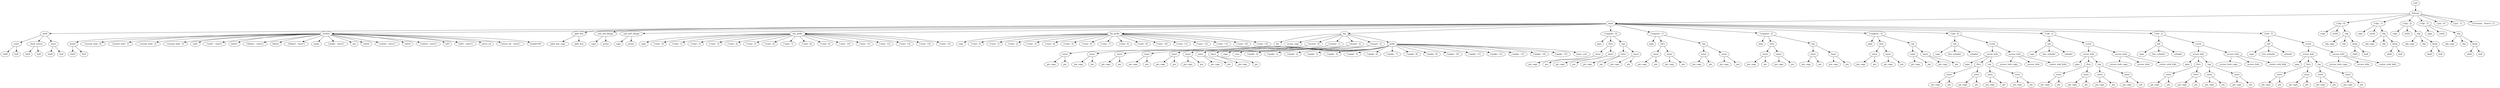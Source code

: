 digraph bottom {
    root_1121 [label="root"];
    bottom_1122 [label="bottom"];
    main_1123 [label="main"];
    shell_1124 [label="shell"];
    outer_1125 [label="outer"];
    shell_1126 [label="shell"];
    hull_1127 [label="hull"];
    shell_centre_1128 [label="shell_centre"];
    shell_1129 [label="shell"];
    hull_1130 [label="hull"];
    inner_1131 [label="inner"];
    shell_1132 [label="shell"];
    hull_1133 [label="hull"];
    outline_1134 [label="outline"];
    board_1135 [label="board"];
    shell_1136 [label="shell"];
    hull_1137 [label="hull"];
    mount_hole_1138 [label="\('mount_hole',\ 0\)"];
    mount_hole_1139 [label="\('mount_hole',\ 1\)"];
    mount_hole_1140 [label="\('mount_hole',\ 2\)"];
    mount_hole_1141 [label="\('mount_hole',\ 3\)"];
    usbC_1142 [label="usbC"];
    usbC_1143 [label="\('usbC',\ 'outer'\)"];
    hdmi1_1144 [label="hdmi1"];
    hdmi1_1145 [label="\('hdmi1',\ 'outer'\)"];
    hdmi2_1146 [label="hdmi2"];
    hdmi2_1147 [label="\('hdmi2',\ 'outer'\)"];
    audio_1148 [label="audio"];
    audio_1149 [label="\('audio',\ 'outer'\)"];
    cpu_1150 [label="cpu"];
    usbA2_1151 [label="usbA2"];
    usbA2_1152 [label="\('usbA2',\ 'outer'\)"];
    usbA3_1153 [label="usbA3"];
    usbA3_1154 [label="\('usbA3',\ 'outer'\)"];
    rj45_1155 [label="rj45"];
    rj45_1156 [label="\('rj45',\ 'outer'\)"];
    micro_sd_1157 [label="micro_sd"];
    micro_sd_1158 [label="\('micro_sd',\ 'outer'\)"];
    header100_1159 [label="header100"];
    split_box_1160 [label="split_box"];
    split_box_cage_1161 [label="split_box_cage"];
    split_box_1162 [label="split_box"];
    usb_usb_flange_1163 [label="usb_usb_flange"];
    cage_1164 [label="cage"];
    prism_1165 [label="prism"];
    usb_rj45_flange_1166 [label="usb_rj45_flange"];
    cage_1167 [label="cage"];
    prism_1168 [label="prism"];
    rhs_grille_1169 [label="rhs_grille"];
    cage_1170 [label="cage"];
    vane_1171 [label="\('vane',\ 0\)"];
    vane_1172 [label="\('vane',\ 1\)"];
    vane_1173 [label="\('vane',\ 2\)"];
    vane_1174 [label="\('vane',\ 3\)"];
    vane_1175 [label="\('vane',\ 4\)"];
    vane_1176 [label="\('vane',\ 5\)"];
    vane_1177 [label="\('vane',\ 6\)"];
    vane_1178 [label="\('vane',\ 7\)"];
    vane_1179 [label="\('vane',\ 8\)"];
    vane_1180 [label="\('vane',\ 9\)"];
    vane_1181 [label="\('vane',\ 10\)"];
    vane_1182 [label="\('vane',\ 11\)"];
    vane_1183 [label="\('vane',\ 12\)"];
    vane_1184 [label="\('vane',\ 13\)"];
    vane_1185 [label="\('vane',\ 14\)"];
    vane_1186 [label="\('vane',\ 15\)"];
    lhs_grille_1187 [label="lhs_grille"];
    cage_1188 [label="cage"];
    vane_1189 [label="\('vane',\ 0\)"];
    vane_1190 [label="\('vane',\ 1\)"];
    vane_1191 [label="\('vane',\ 2\)"];
    vane_1192 [label="\('vane',\ 3\)"];
    vane_1193 [label="\('vane',\ 4\)"];
    vane_1194 [label="\('vane',\ 5\)"];
    vane_1195 [label="\('vane',\ 6\)"];
    vane_1196 [label="\('vane',\ 7\)"];
    vane_1197 [label="\('vane',\ 8\)"];
    vane_1198 [label="\('vane',\ 9\)"];
    vane_1199 [label="\('vane',\ 10\)"];
    vane_1200 [label="\('vane',\ 11\)"];
    vane_1201 [label="\('vane',\ 12\)"];
    vane_1202 [label="\('vane',\ 13\)"];
    vane_1203 [label="\('vane',\ 14\)"];
    vane_1204 [label="\('vane',\ 15\)"];
    fan_1205 [label="fan"];
    fan_1206 [label="fan"];
    screw_cage_1207 [label="screw_cage"];
    mount_1208 [label="\('mount',\ 0\)"];
    outer_1209 [label="outer"];
    pie_cage_1210 [label="pie_cage"];
    pie_1211 [label="pie"];
    inner_1212 [label="inner"];
    pie_cage_1213 [label="pie_cage"];
    pie_1214 [label="pie"];
    mount_1215 [label="\('mount',\ 1\)"];
    outer_1216 [label="outer"];
    pie_cage_1217 [label="pie_cage"];
    pie_1218 [label="pie"];
    inner_1219 [label="inner"];
    pie_cage_1220 [label="pie_cage"];
    pie_1221 [label="pie"];
    mount_1222 [label="\('mount',\ 2\)"];
    outer_1223 [label="outer"];
    pie_cage_1224 [label="pie_cage"];
    pie_1225 [label="pie"];
    inner_1226 [label="inner"];
    pie_cage_1227 [label="pie_cage"];
    pie_1228 [label="pie"];
    mount_1229 [label="\('mount',\ 3\)"];
    outer_1230 [label="outer"];
    pie_cage_1231 [label="pie_cage"];
    pie_1232 [label="pie"];
    inner_1233 [label="inner"];
    pie_cage_1234 [label="pie_cage"];
    pie_1235 [label="pie"];
    grille_1236 [label="grille"];
    cage_1237 [label="cage"];
    core_1238 [label="core"];
    spoke_1239 [label="\('spoke',\ 0\)"];
    spoke_1240 [label="\('spoke',\ 1\)"];
    spoke_1241 [label="\('spoke',\ 2\)"];
    spoke_1242 [label="\('spoke',\ 3\)"];
    spoke_1243 [label="\('spoke',\ 4\)"];
    spoke_1244 [label="\('spoke',\ 5\)"];
    spoke_1245 [label="\('spoke',\ 6\)"];
    spoke_1246 [label="\('spoke',\ 7\)"];
    spoke_1247 [label="\('spoke',\ 8\)"];
    spoke_1248 [label="\('spoke',\ 9\)"];
    spoke_1249 [label="\('spoke',\ 10\)"];
    spoke_1250 [label="\('spoke',\ 11\)"];
    spoke_1251 [label="\('spoke',\ 12\)"];
    spoke_1252 [label="\('spoke',\ 13\)"];
    spoke_1253 [label="\('spoke',\ 14\)"];
    spoke_1254 [label="\('spoke',\ 15\)"];
    inner_core_1255 [label="inner_core"];
    support_1256 [label="\('support',\ 0\)"];
    pipe_1257 [label="pipe"];
    thru_1258 [label="thru"];
    outer_1259 [label="outer"];
    pie_cage_1260 [label="pie_cage"];
    pie_1261 [label="pie"];
    inner_1262 [label="inner"];
    pie_cage_1263 [label="pie_cage"];
    pie_1264 [label="pie"];
    tap_1265 [label="tap"];
    outer_1266 [label="outer"];
    pie_cage_1267 [label="pie_cage"];
    pie_1268 [label="pie"];
    inner_1269 [label="inner"];
    pie_cage_1270 [label="pie_cage"];
    pie_1271 [label="pie"];
    support_1272 [label="\('support',\ 1\)"];
    pipe_1273 [label="pipe"];
    thru_1274 [label="thru"];
    outer_1275 [label="outer"];
    pie_cage_1276 [label="pie_cage"];
    pie_1277 [label="pie"];
    inner_1278 [label="inner"];
    pie_cage_1279 [label="pie_cage"];
    pie_1280 [label="pie"];
    tap_1281 [label="tap"];
    outer_1282 [label="outer"];
    pie_cage_1283 [label="pie_cage"];
    pie_1284 [label="pie"];
    inner_1285 [label="inner"];
    pie_cage_1286 [label="pie_cage"];
    pie_1287 [label="pie"];
    support_1288 [label="\('support',\ 2\)"];
    pipe_1289 [label="pipe"];
    thru_1290 [label="thru"];
    outer_1291 [label="outer"];
    pie_cage_1292 [label="pie_cage"];
    pie_1293 [label="pie"];
    inner_1294 [label="inner"];
    pie_cage_1295 [label="pie_cage"];
    pie_1296 [label="pie"];
    tap_1297 [label="tap"];
    outer_1298 [label="outer"];
    pie_cage_1299 [label="pie_cage"];
    pie_1300 [label="pie"];
    inner_1301 [label="inner"];
    pie_cage_1302 [label="pie_cage"];
    pie_1303 [label="pie"];
    support_1304 [label="\('support',\ 3\)"];
    pipe_1305 [label="pipe"];
    thru_1306 [label="thru"];
    outer_1307 [label="outer"];
    pie_cage_1308 [label="pie_cage"];
    pie_1309 [label="pie"];
    inner_1310 [label="inner"];
    pie_cage_1311 [label="pie_cage"];
    pie_1312 [label="pie"];
    tap_1313 [label="tap"];
    outer_1314 [label="outer"];
    pie_cage_1315 [label="pie_cage"];
    pie_1316 [label="pie"];
    inner_1317 [label="inner"];
    pie_cage_1318 [label="pie_cage"];
    pie_1319 [label="pie"];
    tab_1320 [label="\('tab',\ 0\)"];
    tab_1321 [label="tab"];
    cage_1322 [label="cage"];
    box_cylinder_1323 [label="box_cylinder"];
    cylinder_1324 [label="cylinder"];
    screw_1325 [label="screw"];
    screw_hole_1326 [label="screw_hole"];
    pipe_1327 [label="pipe"];
    thru_1328 [label="thru"];
    outer_1329 [label="outer"];
    pie_cage_1330 [label="pie_cage"];
    pie_1331 [label="pie"];
    inner_1332 [label="inner"];
    pie_cage_1333 [label="pie_cage"];
    pie_1334 [label="pie"];
    tap_1335 [label="tap"];
    outer_1336 [label="outer"];
    pie_cage_1337 [label="pie_cage"];
    pie_1338 [label="pie"];
    inner_1339 [label="inner"];
    pie_cage_1340 [label="pie_cage"];
    pie_1341 [label="pie"];
    access_hole_1342 [label="access_hole"];
    access_hole_cage_1343 [label="access_hole_cage"];
    access_hole_1344 [label="access_hole"];
    couter_sink_hole_1345 [label="couter_sink_hole"];
    tab_1346 [label="\('tab',\ 1\)"];
    tab_1347 [label="tab"];
    cage_1348 [label="cage"];
    box_cylinder_1349 [label="box_cylinder"];
    cylinder_1350 [label="cylinder"];
    screw_1351 [label="screw"];
    screw_hole_1352 [label="screw_hole"];
    pipe_1353 [label="pipe"];
    thru_1354 [label="thru"];
    outer_1355 [label="outer"];
    pie_cage_1356 [label="pie_cage"];
    pie_1357 [label="pie"];
    inner_1358 [label="inner"];
    pie_cage_1359 [label="pie_cage"];
    pie_1360 [label="pie"];
    tap_1361 [label="tap"];
    outer_1362 [label="outer"];
    pie_cage_1363 [label="pie_cage"];
    pie_1364 [label="pie"];
    inner_1365 [label="inner"];
    pie_cage_1366 [label="pie_cage"];
    pie_1367 [label="pie"];
    access_hole_1368 [label="access_hole"];
    access_hole_cage_1369 [label="access_hole_cage"];
    access_hole_1370 [label="access_hole"];
    couter_sink_hole_1371 [label="couter_sink_hole"];
    tab_1372 [label="\('tab',\ 2\)"];
    tab_1373 [label="tab"];
    cage_1374 [label="cage"];
    box_cylinder_1375 [label="box_cylinder"];
    cylinder_1376 [label="cylinder"];
    screw_1377 [label="screw"];
    screw_hole_1378 [label="screw_hole"];
    pipe_1379 [label="pipe"];
    thru_1380 [label="thru"];
    outer_1381 [label="outer"];
    pie_cage_1382 [label="pie_cage"];
    pie_1383 [label="pie"];
    inner_1384 [label="inner"];
    pie_cage_1385 [label="pie_cage"];
    pie_1386 [label="pie"];
    tap_1387 [label="tap"];
    outer_1388 [label="outer"];
    pie_cage_1389 [label="pie_cage"];
    pie_1390 [label="pie"];
    inner_1391 [label="inner"];
    pie_cage_1392 [label="pie_cage"];
    pie_1393 [label="pie"];
    access_hole_1394 [label="access_hole"];
    access_hole_cage_1395 [label="access_hole_cage"];
    access_hole_1396 [label="access_hole"];
    couter_sink_hole_1397 [label="couter_sink_hole"];
    tab_1398 [label="\('tab',\ 3\)"];
    tab_1399 [label="tab"];
    cage_1400 [label="cage"];
    box_cylinder_1401 [label="box_cylinder"];
    cylinder_1402 [label="cylinder"];
    screw_1403 [label="screw"];
    screw_hole_1404 [label="screw_hole"];
    pipe_1405 [label="pipe"];
    thru_1406 [label="thru"];
    outer_1407 [label="outer"];
    pie_cage_1408 [label="pie_cage"];
    pie_1409 [label="pie"];
    inner_1410 [label="inner"];
    pie_cage_1411 [label="pie_cage"];
    pie_1412 [label="pie"];
    tap_1413 [label="tap"];
    outer_1414 [label="outer"];
    pie_cage_1415 [label="pie_cage"];
    pie_1416 [label="pie"];
    inner_1417 [label="inner"];
    pie_cage_1418 [label="pie_cage"];
    pie_1419 [label="pie"];
    access_hole_1420 [label="access_hole"];
    access_hole_cage_1421 [label="access_hole_cage"];
    access_hole_1422 [label="access_hole"];
    couter_sink_hole_1423 [label="couter_sink_hole"];
    clip_1424 [label="\('clip',\ 0\)"];
    cage_1425 [label="cage"];
    tooth_1426 [label="tooth"];
    clip_1427 [label="clip"];
    clip_cage_1428 [label="clip_cage"];
    clip_1429 [label="clip"];
    keep_1430 [label="keep"];
    shell_1431 [label="shell"];
    hull_1432 [label="hull"];
    clip_1433 [label="\('clip',\ 1\)"];
    cage_1434 [label="cage"];
    tooth_1435 [label="tooth"];
    clip_1436 [label="clip"];
    clip_cage_1437 [label="clip_cage"];
    clip_1438 [label="clip"];
    keep_1439 [label="keep"];
    shell_1440 [label="shell"];
    hull_1441 [label="hull"];
    clip_1442 [label="\('clip',\ 2\)"];
    cage_1443 [label="cage"];
    tooth_1444 [label="tooth"];
    clip_1445 [label="clip"];
    clip_cage_1446 [label="clip_cage"];
    clip_1447 [label="clip"];
    keep_1448 [label="keep"];
    shell_1449 [label="shell"];
    hull_1450 [label="hull"];
    clip_1451 [label="\('clip',\ 3\)"];
    cage_1452 [label="cage"];
    tooth_1453 [label="tooth"];
    clip_1454 [label="clip"];
    clip_cage_1455 [label="clip_cage"];
    clip_1456 [label="clip"];
    keep_1457 [label="keep"];
    shell_1458 [label="shell"];
    hull_1459 [label="hull"];
    pry_1460 [label="\('pry',\ 0\)"];
    pry_1461 [label="\('pry',\ 1\)"];
    1462 [label="\(\('version',\ 'lower'\),\ 1\)"];
    root_1121 -> bottom_1122;
    bottom_1122 -> main_1123;
    main_1123 -> shell_1124;
    shell_1124 -> outer_1125;
    outer_1125 -> shell_1126;
    outer_1125 -> hull_1127;
    shell_1124 -> shell_centre_1128;
    shell_centre_1128 -> shell_1129;
    shell_centre_1128 -> hull_1130;
    shell_1124 -> inner_1131;
    inner_1131 -> shell_1132;
    inner_1131 -> hull_1133;
    main_1123 -> outline_1134;
    outline_1134 -> board_1135;
    board_1135 -> shell_1136;
    board_1135 -> hull_1137;
    outline_1134 -> mount_hole_1138;
    outline_1134 -> mount_hole_1139;
    outline_1134 -> mount_hole_1140;
    outline_1134 -> mount_hole_1141;
    outline_1134 -> usbC_1142;
    outline_1134 -> usbC_1143;
    outline_1134 -> hdmi1_1144;
    outline_1134 -> hdmi1_1145;
    outline_1134 -> hdmi2_1146;
    outline_1134 -> hdmi2_1147;
    outline_1134 -> audio_1148;
    outline_1134 -> audio_1149;
    outline_1134 -> cpu_1150;
    outline_1134 -> usbA2_1151;
    outline_1134 -> usbA2_1152;
    outline_1134 -> usbA3_1153;
    outline_1134 -> usbA3_1154;
    outline_1134 -> rj45_1155;
    outline_1134 -> rj45_1156;
    outline_1134 -> micro_sd_1157;
    outline_1134 -> micro_sd_1158;
    outline_1134 -> header100_1159;
    main_1123 -> split_box_1160;
    split_box_1160 -> split_box_cage_1161;
    split_box_1160 -> split_box_1162;
    main_1123 -> usb_usb_flange_1163;
    usb_usb_flange_1163 -> cage_1164;
    usb_usb_flange_1163 -> prism_1165;
    main_1123 -> usb_rj45_flange_1166;
    usb_rj45_flange_1166 -> cage_1167;
    usb_rj45_flange_1166 -> prism_1168;
    main_1123 -> rhs_grille_1169;
    rhs_grille_1169 -> cage_1170;
    rhs_grille_1169 -> vane_1171;
    rhs_grille_1169 -> vane_1172;
    rhs_grille_1169 -> vane_1173;
    rhs_grille_1169 -> vane_1174;
    rhs_grille_1169 -> vane_1175;
    rhs_grille_1169 -> vane_1176;
    rhs_grille_1169 -> vane_1177;
    rhs_grille_1169 -> vane_1178;
    rhs_grille_1169 -> vane_1179;
    rhs_grille_1169 -> vane_1180;
    rhs_grille_1169 -> vane_1181;
    rhs_grille_1169 -> vane_1182;
    rhs_grille_1169 -> vane_1183;
    rhs_grille_1169 -> vane_1184;
    rhs_grille_1169 -> vane_1185;
    rhs_grille_1169 -> vane_1186;
    main_1123 -> lhs_grille_1187;
    lhs_grille_1187 -> cage_1188;
    lhs_grille_1187 -> vane_1189;
    lhs_grille_1187 -> vane_1190;
    lhs_grille_1187 -> vane_1191;
    lhs_grille_1187 -> vane_1192;
    lhs_grille_1187 -> vane_1193;
    lhs_grille_1187 -> vane_1194;
    lhs_grille_1187 -> vane_1195;
    lhs_grille_1187 -> vane_1196;
    lhs_grille_1187 -> vane_1197;
    lhs_grille_1187 -> vane_1198;
    lhs_grille_1187 -> vane_1199;
    lhs_grille_1187 -> vane_1200;
    lhs_grille_1187 -> vane_1201;
    lhs_grille_1187 -> vane_1202;
    lhs_grille_1187 -> vane_1203;
    lhs_grille_1187 -> vane_1204;
    main_1123 -> fan_1205;
    fan_1205 -> fan_1206;
    fan_1205 -> screw_cage_1207;
    fan_1205 -> mount_1208;
    mount_1208 -> outer_1209;
    outer_1209 -> pie_cage_1210;
    outer_1209 -> pie_1211;
    mount_1208 -> inner_1212;
    inner_1212 -> pie_cage_1213;
    inner_1212 -> pie_1214;
    fan_1205 -> mount_1215;
    mount_1215 -> outer_1216;
    outer_1216 -> pie_cage_1217;
    outer_1216 -> pie_1218;
    mount_1215 -> inner_1219;
    inner_1219 -> pie_cage_1220;
    inner_1219 -> pie_1221;
    fan_1205 -> mount_1222;
    mount_1222 -> outer_1223;
    outer_1223 -> pie_cage_1224;
    outer_1223 -> pie_1225;
    mount_1222 -> inner_1226;
    inner_1226 -> pie_cage_1227;
    inner_1226 -> pie_1228;
    fan_1205 -> mount_1229;
    mount_1229 -> outer_1230;
    outer_1230 -> pie_cage_1231;
    outer_1230 -> pie_1232;
    mount_1229 -> inner_1233;
    inner_1233 -> pie_cage_1234;
    inner_1233 -> pie_1235;
    fan_1205 -> grille_1236;
    grille_1236 -> cage_1237;
    grille_1236 -> core_1238;
    grille_1236 -> spoke_1239;
    grille_1236 -> spoke_1240;
    grille_1236 -> spoke_1241;
    grille_1236 -> spoke_1242;
    grille_1236 -> spoke_1243;
    grille_1236 -> spoke_1244;
    grille_1236 -> spoke_1245;
    grille_1236 -> spoke_1246;
    grille_1236 -> spoke_1247;
    grille_1236 -> spoke_1248;
    grille_1236 -> spoke_1249;
    grille_1236 -> spoke_1250;
    grille_1236 -> spoke_1251;
    grille_1236 -> spoke_1252;
    grille_1236 -> spoke_1253;
    grille_1236 -> spoke_1254;
    grille_1236 -> inner_core_1255;
    main_1123 -> support_1256;
    support_1256 -> pipe_1257;
    support_1256 -> thru_1258;
    thru_1258 -> outer_1259;
    outer_1259 -> pie_cage_1260;
    outer_1259 -> pie_1261;
    thru_1258 -> inner_1262;
    inner_1262 -> pie_cage_1263;
    inner_1262 -> pie_1264;
    support_1256 -> tap_1265;
    tap_1265 -> outer_1266;
    outer_1266 -> pie_cage_1267;
    outer_1266 -> pie_1268;
    tap_1265 -> inner_1269;
    inner_1269 -> pie_cage_1270;
    inner_1269 -> pie_1271;
    main_1123 -> support_1272;
    support_1272 -> pipe_1273;
    support_1272 -> thru_1274;
    thru_1274 -> outer_1275;
    outer_1275 -> pie_cage_1276;
    outer_1275 -> pie_1277;
    thru_1274 -> inner_1278;
    inner_1278 -> pie_cage_1279;
    inner_1278 -> pie_1280;
    support_1272 -> tap_1281;
    tap_1281 -> outer_1282;
    outer_1282 -> pie_cage_1283;
    outer_1282 -> pie_1284;
    tap_1281 -> inner_1285;
    inner_1285 -> pie_cage_1286;
    inner_1285 -> pie_1287;
    main_1123 -> support_1288;
    support_1288 -> pipe_1289;
    support_1288 -> thru_1290;
    thru_1290 -> outer_1291;
    outer_1291 -> pie_cage_1292;
    outer_1291 -> pie_1293;
    thru_1290 -> inner_1294;
    inner_1294 -> pie_cage_1295;
    inner_1294 -> pie_1296;
    support_1288 -> tap_1297;
    tap_1297 -> outer_1298;
    outer_1298 -> pie_cage_1299;
    outer_1298 -> pie_1300;
    tap_1297 -> inner_1301;
    inner_1301 -> pie_cage_1302;
    inner_1301 -> pie_1303;
    main_1123 -> support_1304;
    support_1304 -> pipe_1305;
    support_1304 -> thru_1306;
    thru_1306 -> outer_1307;
    outer_1307 -> pie_cage_1308;
    outer_1307 -> pie_1309;
    thru_1306 -> inner_1310;
    inner_1310 -> pie_cage_1311;
    inner_1310 -> pie_1312;
    support_1304 -> tap_1313;
    tap_1313 -> outer_1314;
    outer_1314 -> pie_cage_1315;
    outer_1314 -> pie_1316;
    tap_1313 -> inner_1317;
    inner_1317 -> pie_cage_1318;
    inner_1317 -> pie_1319;
    main_1123 -> tab_1320;
    tab_1320 -> tab_1321;
    tab_1321 -> cage_1322;
    tab_1321 -> box_cylinder_1323;
    tab_1321 -> cylinder_1324;
    tab_1320 -> screw_1325;
    screw_1325 -> screw_hole_1326;
    screw_hole_1326 -> pipe_1327;
    screw_hole_1326 -> thru_1328;
    thru_1328 -> outer_1329;
    outer_1329 -> pie_cage_1330;
    outer_1329 -> pie_1331;
    thru_1328 -> inner_1332;
    inner_1332 -> pie_cage_1333;
    inner_1332 -> pie_1334;
    screw_hole_1326 -> tap_1335;
    tap_1335 -> outer_1336;
    outer_1336 -> pie_cage_1337;
    outer_1336 -> pie_1338;
    tap_1335 -> inner_1339;
    inner_1339 -> pie_cage_1340;
    inner_1339 -> pie_1341;
    screw_1325 -> access_hole_1342;
    access_hole_1342 -> access_hole_cage_1343;
    access_hole_1342 -> access_hole_1344;
    access_hole_1342 -> couter_sink_hole_1345;
    main_1123 -> tab_1346;
    tab_1346 -> tab_1347;
    tab_1347 -> cage_1348;
    tab_1347 -> box_cylinder_1349;
    tab_1347 -> cylinder_1350;
    tab_1346 -> screw_1351;
    screw_1351 -> screw_hole_1352;
    screw_hole_1352 -> pipe_1353;
    screw_hole_1352 -> thru_1354;
    thru_1354 -> outer_1355;
    outer_1355 -> pie_cage_1356;
    outer_1355 -> pie_1357;
    thru_1354 -> inner_1358;
    inner_1358 -> pie_cage_1359;
    inner_1358 -> pie_1360;
    screw_hole_1352 -> tap_1361;
    tap_1361 -> outer_1362;
    outer_1362 -> pie_cage_1363;
    outer_1362 -> pie_1364;
    tap_1361 -> inner_1365;
    inner_1365 -> pie_cage_1366;
    inner_1365 -> pie_1367;
    screw_1351 -> access_hole_1368;
    access_hole_1368 -> access_hole_cage_1369;
    access_hole_1368 -> access_hole_1370;
    access_hole_1368 -> couter_sink_hole_1371;
    main_1123 -> tab_1372;
    tab_1372 -> tab_1373;
    tab_1373 -> cage_1374;
    tab_1373 -> box_cylinder_1375;
    tab_1373 -> cylinder_1376;
    tab_1372 -> screw_1377;
    screw_1377 -> screw_hole_1378;
    screw_hole_1378 -> pipe_1379;
    screw_hole_1378 -> thru_1380;
    thru_1380 -> outer_1381;
    outer_1381 -> pie_cage_1382;
    outer_1381 -> pie_1383;
    thru_1380 -> inner_1384;
    inner_1384 -> pie_cage_1385;
    inner_1384 -> pie_1386;
    screw_hole_1378 -> tap_1387;
    tap_1387 -> outer_1388;
    outer_1388 -> pie_cage_1389;
    outer_1388 -> pie_1390;
    tap_1387 -> inner_1391;
    inner_1391 -> pie_cage_1392;
    inner_1391 -> pie_1393;
    screw_1377 -> access_hole_1394;
    access_hole_1394 -> access_hole_cage_1395;
    access_hole_1394 -> access_hole_1396;
    access_hole_1394 -> couter_sink_hole_1397;
    main_1123 -> tab_1398;
    tab_1398 -> tab_1399;
    tab_1399 -> cage_1400;
    tab_1399 -> box_cylinder_1401;
    tab_1399 -> cylinder_1402;
    tab_1398 -> screw_1403;
    screw_1403 -> screw_hole_1404;
    screw_hole_1404 -> pipe_1405;
    screw_hole_1404 -> thru_1406;
    thru_1406 -> outer_1407;
    outer_1407 -> pie_cage_1408;
    outer_1407 -> pie_1409;
    thru_1406 -> inner_1410;
    inner_1410 -> pie_cage_1411;
    inner_1410 -> pie_1412;
    screw_hole_1404 -> tap_1413;
    tap_1413 -> outer_1414;
    outer_1414 -> pie_cage_1415;
    outer_1414 -> pie_1416;
    tap_1413 -> inner_1417;
    inner_1417 -> pie_cage_1418;
    inner_1417 -> pie_1419;
    screw_1403 -> access_hole_1420;
    access_hole_1420 -> access_hole_cage_1421;
    access_hole_1420 -> access_hole_1422;
    access_hole_1420 -> couter_sink_hole_1423;
    bottom_1122 -> clip_1424;
    clip_1424 -> cage_1425;
    clip_1424 -> tooth_1426;
    clip_1424 -> clip_1427;
    clip_1427 -> clip_cage_1428;
    clip_1427 -> clip_1429;
    clip_1427 -> keep_1430;
    keep_1430 -> shell_1431;
    keep_1430 -> hull_1432;
    bottom_1122 -> clip_1433;
    clip_1433 -> cage_1434;
    clip_1433 -> tooth_1435;
    clip_1433 -> clip_1436;
    clip_1436 -> clip_cage_1437;
    clip_1436 -> clip_1438;
    clip_1436 -> keep_1439;
    keep_1439 -> shell_1440;
    keep_1439 -> hull_1441;
    bottom_1122 -> clip_1442;
    clip_1442 -> cage_1443;
    clip_1442 -> tooth_1444;
    clip_1442 -> clip_1445;
    clip_1445 -> clip_cage_1446;
    clip_1445 -> clip_1447;
    clip_1445 -> keep_1448;
    keep_1448 -> shell_1449;
    keep_1448 -> hull_1450;
    bottom_1122 -> clip_1451;
    clip_1451 -> cage_1452;
    clip_1451 -> tooth_1453;
    clip_1451 -> clip_1454;
    clip_1454 -> clip_cage_1455;
    clip_1454 -> clip_1456;
    clip_1454 -> keep_1457;
    keep_1457 -> shell_1458;
    keep_1457 -> hull_1459;
    bottom_1122 -> pry_1460;
    bottom_1122 -> pry_1461;
    bottom_1122 -> 1462;
}
